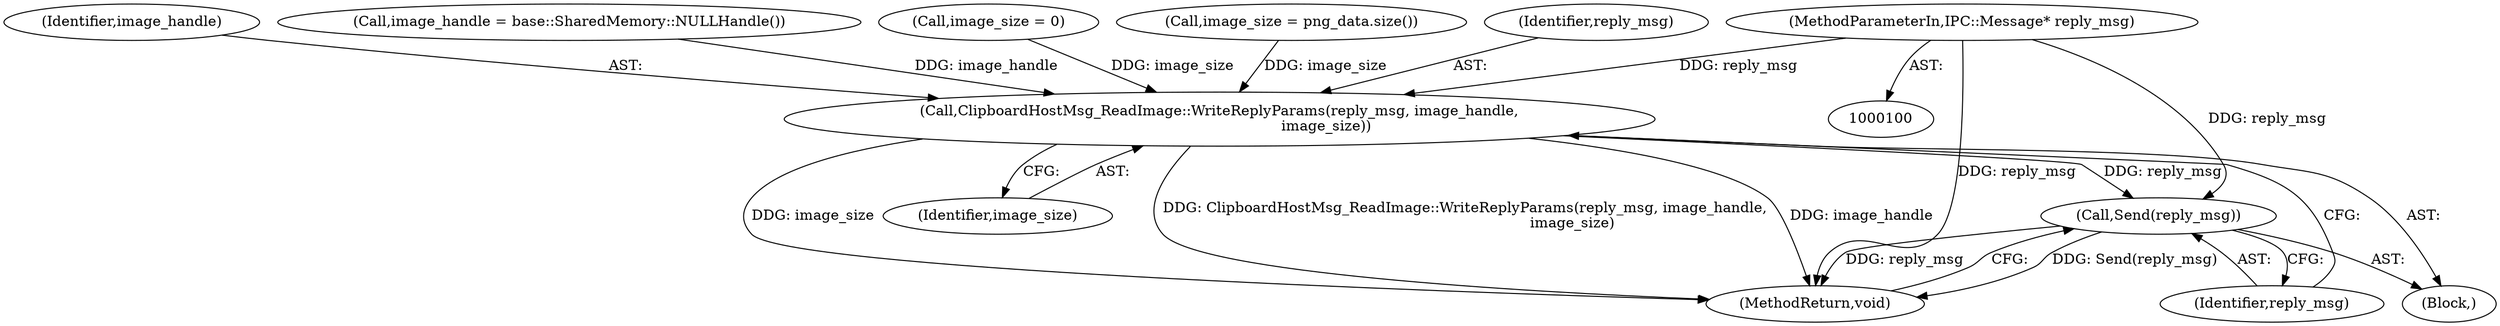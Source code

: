 digraph "1_Chrome_87c724d81f0210494211cd36814c4cb2cf4c4bd1_0@pointer" {
"1000102" [label="(MethodParameterIn,IPC::Message* reply_msg)"];
"1000142" [label="(Call,ClipboardHostMsg_ReadImage::WriteReplyParams(reply_msg, image_handle,\n                                               image_size))"];
"1000146" [label="(Call,Send(reply_msg))"];
"1000148" [label="(MethodReturn,void)"];
"1000144" [label="(Identifier,image_handle)"];
"1000146" [label="(Call,Send(reply_msg))"];
"1000102" [label="(MethodParameterIn,IPC::Message* reply_msg)"];
"1000105" [label="(Call,image_handle = base::SharedMemory::NULLHandle())"];
"1000109" [label="(Call,image_size = 0)"];
"1000139" [label="(Call,image_size = png_data.size())"];
"1000147" [label="(Identifier,reply_msg)"];
"1000143" [label="(Identifier,reply_msg)"];
"1000103" [label="(Block,)"];
"1000142" [label="(Call,ClipboardHostMsg_ReadImage::WriteReplyParams(reply_msg, image_handle,\n                                               image_size))"];
"1000145" [label="(Identifier,image_size)"];
"1000102" -> "1000100"  [label="AST: "];
"1000102" -> "1000148"  [label="DDG: reply_msg"];
"1000102" -> "1000142"  [label="DDG: reply_msg"];
"1000102" -> "1000146"  [label="DDG: reply_msg"];
"1000142" -> "1000103"  [label="AST: "];
"1000142" -> "1000145"  [label="CFG: "];
"1000143" -> "1000142"  [label="AST: "];
"1000144" -> "1000142"  [label="AST: "];
"1000145" -> "1000142"  [label="AST: "];
"1000147" -> "1000142"  [label="CFG: "];
"1000142" -> "1000148"  [label="DDG: ClipboardHostMsg_ReadImage::WriteReplyParams(reply_msg, image_handle,\n                                               image_size)"];
"1000142" -> "1000148"  [label="DDG: image_handle"];
"1000142" -> "1000148"  [label="DDG: image_size"];
"1000105" -> "1000142"  [label="DDG: image_handle"];
"1000139" -> "1000142"  [label="DDG: image_size"];
"1000109" -> "1000142"  [label="DDG: image_size"];
"1000142" -> "1000146"  [label="DDG: reply_msg"];
"1000146" -> "1000103"  [label="AST: "];
"1000146" -> "1000147"  [label="CFG: "];
"1000147" -> "1000146"  [label="AST: "];
"1000148" -> "1000146"  [label="CFG: "];
"1000146" -> "1000148"  [label="DDG: Send(reply_msg)"];
"1000146" -> "1000148"  [label="DDG: reply_msg"];
}
